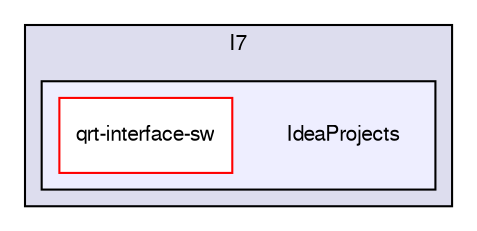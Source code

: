 digraph "C:/Users/I7/IdeaProjects" {
  bgcolor=transparent;
  compound=true
  node [ fontsize="10", fontname="FreeSans"];
  edge [ labelfontsize="10", labelfontname="FreeSans"];
  subgraph clusterdir_2bd5426949c4fa1ebf51a4339d9bd9fd {
    graph [ bgcolor="#ddddee", pencolor="black", label="I7" fontname="FreeSans", fontsize="10", URL="dir_2bd5426949c4fa1ebf51a4339d9bd9fd.html"]
  subgraph clusterdir_4f6f11d912917d61ea9a33ce34d11fcc {
    graph [ bgcolor="#eeeeff", pencolor="black", label="" URL="dir_4f6f11d912917d61ea9a33ce34d11fcc.html"];
    dir_4f6f11d912917d61ea9a33ce34d11fcc [shape=plaintext label="IdeaProjects"];
    dir_c220df348dd77fa336b64786a5be3aa8 [shape=box label="qrt-interface-sw" color="red" fillcolor="white" style="filled" URL="dir_c220df348dd77fa336b64786a5be3aa8.html"];
  }
  }
}
